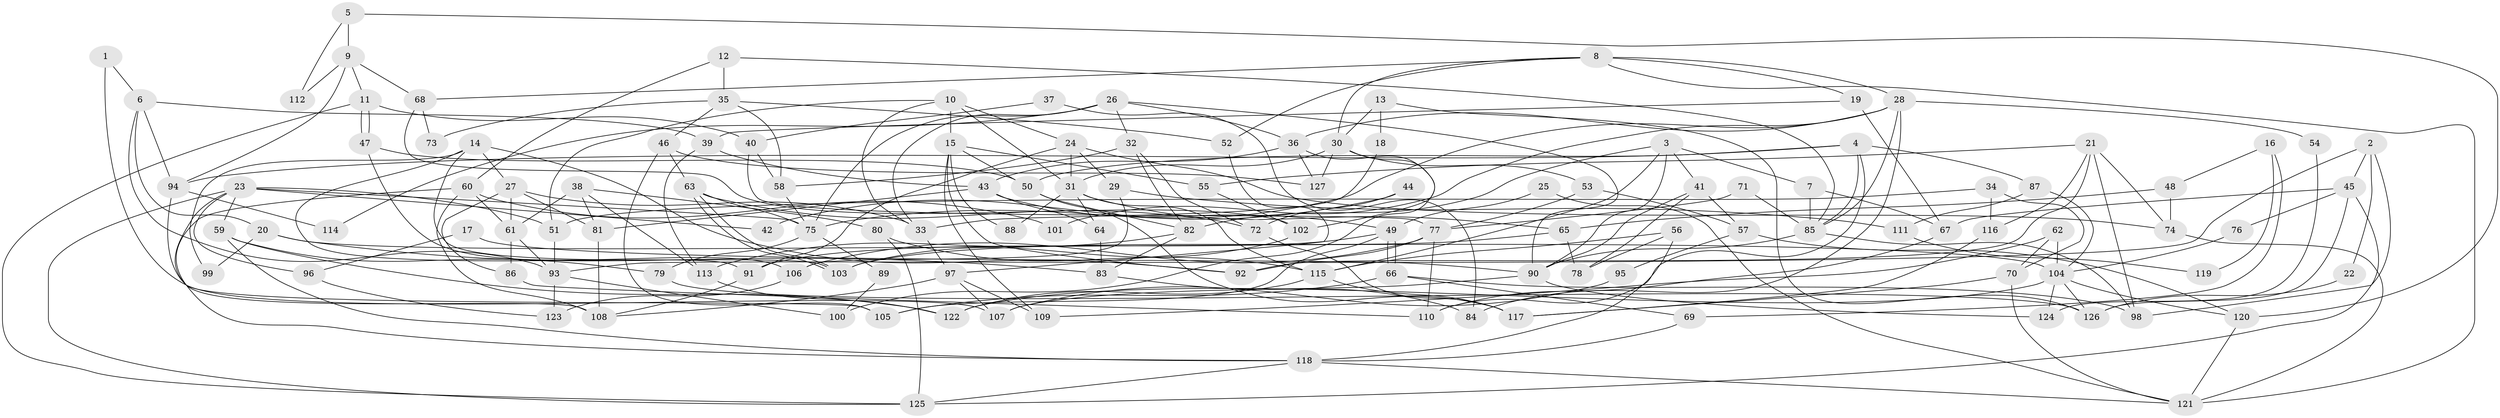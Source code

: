 // Generated by graph-tools (version 1.1) at 2025/26/03/09/25 03:26:15]
// undirected, 127 vertices, 254 edges
graph export_dot {
graph [start="1"]
  node [color=gray90,style=filled];
  1;
  2;
  3;
  4;
  5;
  6;
  7;
  8;
  9;
  10;
  11;
  12;
  13;
  14;
  15;
  16;
  17;
  18;
  19;
  20;
  21;
  22;
  23;
  24;
  25;
  26;
  27;
  28;
  29;
  30;
  31;
  32;
  33;
  34;
  35;
  36;
  37;
  38;
  39;
  40;
  41;
  42;
  43;
  44;
  45;
  46;
  47;
  48;
  49;
  50;
  51;
  52;
  53;
  54;
  55;
  56;
  57;
  58;
  59;
  60;
  61;
  62;
  63;
  64;
  65;
  66;
  67;
  68;
  69;
  70;
  71;
  72;
  73;
  74;
  75;
  76;
  77;
  78;
  79;
  80;
  81;
  82;
  83;
  84;
  85;
  86;
  87;
  88;
  89;
  90;
  91;
  92;
  93;
  94;
  95;
  96;
  97;
  98;
  99;
  100;
  101;
  102;
  103;
  104;
  105;
  106;
  107;
  108;
  109;
  110;
  111;
  112;
  113;
  114;
  115;
  116;
  117;
  118;
  119;
  120;
  121;
  122;
  123;
  124;
  125;
  126;
  127;
  1 -- 107;
  1 -- 6;
  2 -- 98;
  2 -- 93;
  2 -- 22;
  2 -- 45;
  3 -- 7;
  3 -- 115;
  3 -- 41;
  3 -- 82;
  3 -- 90;
  4 -- 94;
  4 -- 50;
  4 -- 85;
  4 -- 87;
  4 -- 110;
  5 -- 120;
  5 -- 9;
  5 -- 112;
  6 -- 20;
  6 -- 93;
  6 -- 39;
  6 -- 94;
  7 -- 67;
  7 -- 85;
  8 -- 30;
  8 -- 52;
  8 -- 19;
  8 -- 28;
  8 -- 68;
  8 -- 121;
  9 -- 68;
  9 -- 11;
  9 -- 94;
  9 -- 112;
  10 -- 31;
  10 -- 15;
  10 -- 24;
  10 -- 33;
  10 -- 51;
  11 -- 125;
  11 -- 47;
  11 -- 47;
  11 -- 40;
  12 -- 85;
  12 -- 35;
  12 -- 60;
  13 -- 30;
  13 -- 126;
  13 -- 18;
  14 -- 103;
  14 -- 92;
  14 -- 27;
  14 -- 91;
  14 -- 99;
  15 -- 50;
  15 -- 92;
  15 -- 55;
  15 -- 88;
  15 -- 109;
  16 -- 48;
  16 -- 69;
  16 -- 119;
  17 -- 96;
  17 -- 90;
  18 -- 33;
  19 -- 67;
  19 -- 39;
  20 -- 104;
  20 -- 83;
  20 -- 99;
  21 -- 74;
  21 -- 98;
  21 -- 55;
  21 -- 92;
  21 -- 116;
  22 -- 126;
  23 -- 75;
  23 -- 59;
  23 -- 42;
  23 -- 51;
  23 -- 96;
  23 -- 108;
  23 -- 125;
  24 -- 91;
  24 -- 29;
  24 -- 31;
  24 -- 74;
  25 -- 49;
  25 -- 121;
  26 -- 33;
  26 -- 36;
  26 -- 32;
  26 -- 75;
  26 -- 90;
  26 -- 114;
  27 -- 81;
  27 -- 33;
  27 -- 61;
  27 -- 86;
  28 -- 85;
  28 -- 36;
  28 -- 42;
  28 -- 54;
  28 -- 84;
  28 -- 101;
  29 -- 106;
  29 -- 111;
  30 -- 31;
  30 -- 127;
  30 -- 53;
  30 -- 102;
  31 -- 115;
  31 -- 64;
  31 -- 65;
  31 -- 88;
  32 -- 82;
  32 -- 58;
  32 -- 72;
  33 -- 97;
  34 -- 51;
  34 -- 70;
  34 -- 116;
  35 -- 46;
  35 -- 58;
  35 -- 52;
  35 -- 73;
  36 -- 43;
  36 -- 100;
  36 -- 127;
  37 -- 40;
  37 -- 84;
  38 -- 61;
  38 -- 113;
  38 -- 80;
  38 -- 81;
  39 -- 43;
  39 -- 113;
  40 -- 58;
  40 -- 77;
  41 -- 90;
  41 -- 57;
  41 -- 78;
  43 -- 81;
  43 -- 49;
  43 -- 64;
  44 -- 75;
  44 -- 72;
  45 -- 125;
  45 -- 67;
  45 -- 76;
  45 -- 126;
  46 -- 63;
  46 -- 105;
  46 -- 127;
  47 -- 50;
  47 -- 106;
  48 -- 65;
  48 -- 74;
  49 -- 66;
  49 -- 66;
  49 -- 91;
  49 -- 105;
  50 -- 82;
  50 -- 117;
  51 -- 93;
  52 -- 97;
  53 -- 77;
  53 -- 57;
  54 -- 124;
  55 -- 102;
  56 -- 78;
  56 -- 118;
  56 -- 115;
  57 -- 95;
  57 -- 120;
  58 -- 75;
  59 -- 122;
  59 -- 118;
  59 -- 79;
  60 -- 108;
  60 -- 61;
  60 -- 101;
  60 -- 118;
  61 -- 86;
  61 -- 93;
  62 -- 70;
  62 -- 109;
  62 -- 104;
  63 -- 103;
  63 -- 103;
  63 -- 72;
  63 -- 75;
  64 -- 83;
  65 -- 103;
  65 -- 78;
  66 -- 105;
  66 -- 69;
  66 -- 98;
  67 -- 110;
  68 -- 102;
  68 -- 73;
  69 -- 118;
  70 -- 117;
  70 -- 121;
  71 -- 85;
  71 -- 77;
  72 -- 117;
  74 -- 121;
  75 -- 79;
  75 -- 89;
  76 -- 104;
  77 -- 110;
  77 -- 92;
  77 -- 106;
  79 -- 126;
  80 -- 125;
  80 -- 115;
  81 -- 108;
  82 -- 113;
  82 -- 83;
  83 -- 84;
  85 -- 90;
  85 -- 98;
  86 -- 110;
  87 -- 104;
  87 -- 111;
  89 -- 100;
  90 -- 107;
  90 -- 124;
  91 -- 108;
  93 -- 100;
  93 -- 123;
  94 -- 105;
  94 -- 114;
  95 -- 107;
  96 -- 123;
  97 -- 108;
  97 -- 107;
  97 -- 109;
  102 -- 103;
  104 -- 126;
  104 -- 120;
  104 -- 122;
  104 -- 124;
  106 -- 123;
  111 -- 119;
  113 -- 122;
  115 -- 117;
  115 -- 122;
  116 -- 117;
  118 -- 121;
  118 -- 125;
  120 -- 121;
}
